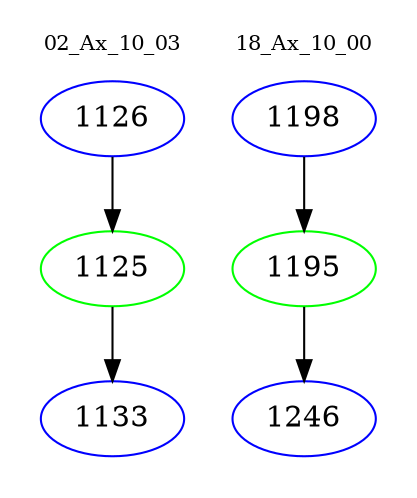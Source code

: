 digraph{
subgraph cluster_0 {
color = white
label = "02_Ax_10_03";
fontsize=10;
T0_1126 [label="1126", color="blue"]
T0_1126 -> T0_1125 [color="black"]
T0_1125 [label="1125", color="green"]
T0_1125 -> T0_1133 [color="black"]
T0_1133 [label="1133", color="blue"]
}
subgraph cluster_1 {
color = white
label = "18_Ax_10_00";
fontsize=10;
T1_1198 [label="1198", color="blue"]
T1_1198 -> T1_1195 [color="black"]
T1_1195 [label="1195", color="green"]
T1_1195 -> T1_1246 [color="black"]
T1_1246 [label="1246", color="blue"]
}
}
